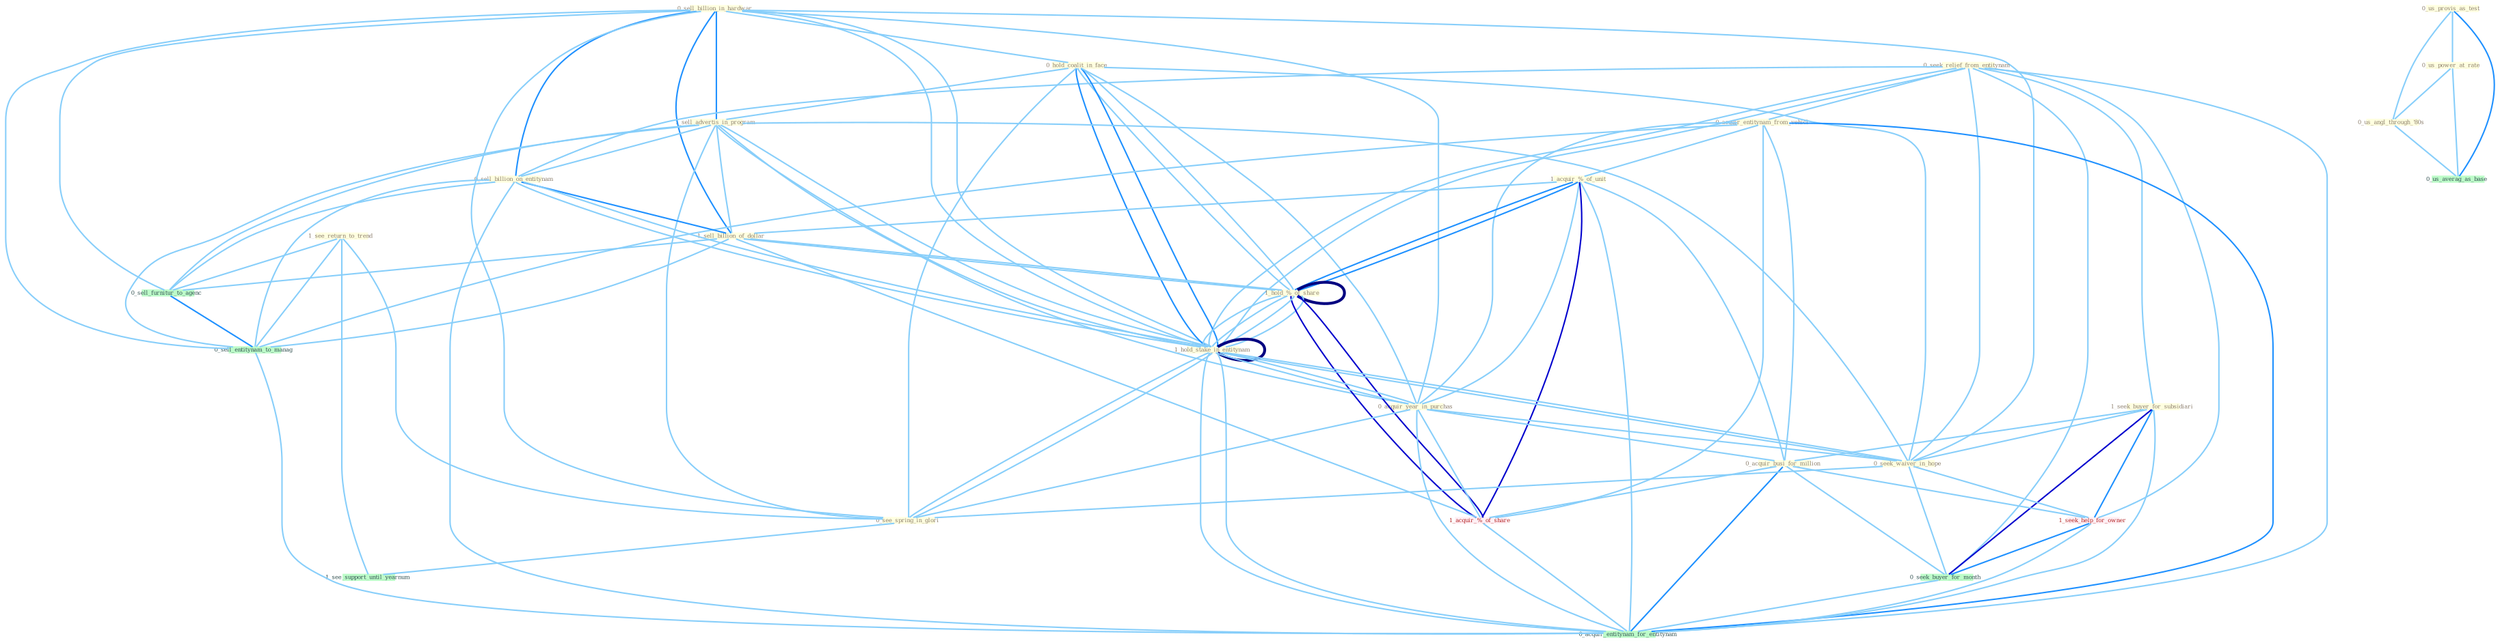 Graph G{ 
    node
    [shape=polygon,style=filled,width=.5,height=.06,color="#BDFCC9",fixedsize=true,fontsize=4,
    fontcolor="#2f4f4f"];
    {node
    [color="#ffffe0", fontcolor="#8b7d6b"] "0_sell_billion_in_hardwar " "0_us_provis_as_test " "0_us_power_at_rate " "0_seek_relief_from_entitynam " "0_hold_coalit_in_face " "1_sell_advertis_in_program " "0_acquir_entitynam_from_vehicl " "1_acquir_%_of_unit " "0_sell_billion_on_entitynam " "1_hold_%_of_share " "1_seek_buyer_for_subsidiari " "1_sell_billion_of_dollar " "1_see_return_to_trend " "1_hold_stake_in_entitynam " "0_acquir_year_in_purchas " "0_acquir_busi_for_million " "0_seek_waiver_in_hope " "0_us_angl_through_'80s " "0_see_spring_in_glori "}
{node [color="#fff0f5", fontcolor="#b22222"] "1_hold_stake_in_entitynam " "1_seek_help_for_owner " "1_acquir_%_of_share "}
edge [color="#B0E2FF"];

	"0_sell_billion_in_hardwar " -- "0_hold_coalit_in_face " [w="1", color="#87cefa" ];
	"0_sell_billion_in_hardwar " -- "1_sell_advertis_in_program " [w="2", color="#1e90ff" , len=0.8];
	"0_sell_billion_in_hardwar " -- "0_sell_billion_on_entitynam " [w="2", color="#1e90ff" , len=0.8];
	"0_sell_billion_in_hardwar " -- "1_sell_billion_of_dollar " [w="2", color="#1e90ff" , len=0.8];
	"0_sell_billion_in_hardwar " -- "1_hold_stake_in_entitynam " [w="1", color="#87cefa" ];
	"0_sell_billion_in_hardwar " -- "0_acquir_year_in_purchas " [w="1", color="#87cefa" ];
	"0_sell_billion_in_hardwar " -- "0_seek_waiver_in_hope " [w="1", color="#87cefa" ];
	"0_sell_billion_in_hardwar " -- "0_see_spring_in_glori " [w="1", color="#87cefa" ];
	"0_sell_billion_in_hardwar " -- "1_hold_stake_in_entitynam " [w="1", color="#87cefa" ];
	"0_sell_billion_in_hardwar " -- "0_sell_furnitur_to_agenc " [w="1", color="#87cefa" ];
	"0_sell_billion_in_hardwar " -- "0_sell_entitynam_to_manag " [w="1", color="#87cefa" ];
	"0_us_provis_as_test " -- "0_us_power_at_rate " [w="1", color="#87cefa" ];
	"0_us_provis_as_test " -- "0_us_angl_through_'80s " [w="1", color="#87cefa" ];
	"0_us_provis_as_test " -- "0_us_averag_as_base " [w="2", color="#1e90ff" , len=0.8];
	"0_us_power_at_rate " -- "0_us_angl_through_'80s " [w="1", color="#87cefa" ];
	"0_us_power_at_rate " -- "0_us_averag_as_base " [w="1", color="#87cefa" ];
	"0_seek_relief_from_entitynam " -- "0_acquir_entitynam_from_vehicl " [w="1", color="#87cefa" ];
	"0_seek_relief_from_entitynam " -- "0_sell_billion_on_entitynam " [w="1", color="#87cefa" ];
	"0_seek_relief_from_entitynam " -- "1_seek_buyer_for_subsidiari " [w="1", color="#87cefa" ];
	"0_seek_relief_from_entitynam " -- "1_hold_stake_in_entitynam " [w="1", color="#87cefa" ];
	"0_seek_relief_from_entitynam " -- "0_seek_waiver_in_hope " [w="1", color="#87cefa" ];
	"0_seek_relief_from_entitynam " -- "1_hold_stake_in_entitynam " [w="1", color="#87cefa" ];
	"0_seek_relief_from_entitynam " -- "1_seek_help_for_owner " [w="1", color="#87cefa" ];
	"0_seek_relief_from_entitynam " -- "0_seek_buyer_for_month " [w="1", color="#87cefa" ];
	"0_seek_relief_from_entitynam " -- "0_acquir_entitynam_for_entitynam " [w="1", color="#87cefa" ];
	"0_hold_coalit_in_face " -- "1_sell_advertis_in_program " [w="1", color="#87cefa" ];
	"0_hold_coalit_in_face " -- "1_hold_%_of_share " [w="1", color="#87cefa" ];
	"0_hold_coalit_in_face " -- "1_hold_stake_in_entitynam " [w="2", color="#1e90ff" , len=0.8];
	"0_hold_coalit_in_face " -- "0_acquir_year_in_purchas " [w="1", color="#87cefa" ];
	"0_hold_coalit_in_face " -- "0_seek_waiver_in_hope " [w="1", color="#87cefa" ];
	"0_hold_coalit_in_face " -- "0_see_spring_in_glori " [w="1", color="#87cefa" ];
	"0_hold_coalit_in_face " -- "1_hold_%_of_share " [w="1", color="#87cefa" ];
	"0_hold_coalit_in_face " -- "1_hold_stake_in_entitynam " [w="2", color="#1e90ff" , len=0.8];
	"1_sell_advertis_in_program " -- "0_sell_billion_on_entitynam " [w="1", color="#87cefa" ];
	"1_sell_advertis_in_program " -- "1_sell_billion_of_dollar " [w="1", color="#87cefa" ];
	"1_sell_advertis_in_program " -- "1_hold_stake_in_entitynam " [w="1", color="#87cefa" ];
	"1_sell_advertis_in_program " -- "0_acquir_year_in_purchas " [w="1", color="#87cefa" ];
	"1_sell_advertis_in_program " -- "0_seek_waiver_in_hope " [w="1", color="#87cefa" ];
	"1_sell_advertis_in_program " -- "0_see_spring_in_glori " [w="1", color="#87cefa" ];
	"1_sell_advertis_in_program " -- "1_hold_stake_in_entitynam " [w="1", color="#87cefa" ];
	"1_sell_advertis_in_program " -- "0_sell_furnitur_to_agenc " [w="1", color="#87cefa" ];
	"1_sell_advertis_in_program " -- "0_sell_entitynam_to_manag " [w="1", color="#87cefa" ];
	"0_acquir_entitynam_from_vehicl " -- "1_acquir_%_of_unit " [w="1", color="#87cefa" ];
	"0_acquir_entitynam_from_vehicl " -- "0_acquir_year_in_purchas " [w="1", color="#87cefa" ];
	"0_acquir_entitynam_from_vehicl " -- "0_acquir_busi_for_million " [w="1", color="#87cefa" ];
	"0_acquir_entitynam_from_vehicl " -- "1_acquir_%_of_share " [w="1", color="#87cefa" ];
	"0_acquir_entitynam_from_vehicl " -- "0_sell_entitynam_to_manag " [w="1", color="#87cefa" ];
	"0_acquir_entitynam_from_vehicl " -- "0_acquir_entitynam_for_entitynam " [w="2", color="#1e90ff" , len=0.8];
	"1_acquir_%_of_unit " -- "1_hold_%_of_share " [w="2", color="#1e90ff" , len=0.8];
	"1_acquir_%_of_unit " -- "1_sell_billion_of_dollar " [w="1", color="#87cefa" ];
	"1_acquir_%_of_unit " -- "0_acquir_year_in_purchas " [w="1", color="#87cefa" ];
	"1_acquir_%_of_unit " -- "0_acquir_busi_for_million " [w="1", color="#87cefa" ];
	"1_acquir_%_of_unit " -- "1_hold_%_of_share " [w="2", color="#1e90ff" , len=0.8];
	"1_acquir_%_of_unit " -- "1_acquir_%_of_share " [w="3", color="#0000cd" , len=0.6];
	"1_acquir_%_of_unit " -- "0_acquir_entitynam_for_entitynam " [w="1", color="#87cefa" ];
	"0_sell_billion_on_entitynam " -- "1_sell_billion_of_dollar " [w="2", color="#1e90ff" , len=0.8];
	"0_sell_billion_on_entitynam " -- "1_hold_stake_in_entitynam " [w="1", color="#87cefa" ];
	"0_sell_billion_on_entitynam " -- "1_hold_stake_in_entitynam " [w="1", color="#87cefa" ];
	"0_sell_billion_on_entitynam " -- "0_sell_furnitur_to_agenc " [w="1", color="#87cefa" ];
	"0_sell_billion_on_entitynam " -- "0_sell_entitynam_to_manag " [w="1", color="#87cefa" ];
	"0_sell_billion_on_entitynam " -- "0_acquir_entitynam_for_entitynam " [w="1", color="#87cefa" ];
	"1_hold_%_of_share " -- "1_sell_billion_of_dollar " [w="1", color="#87cefa" ];
	"1_hold_%_of_share " -- "1_hold_stake_in_entitynam " [w="1", color="#87cefa" ];
	"1_hold_%_of_share " -- "1_hold_%_of_share " [w="4", style=bold, color="#000080", len=0.4];
	"1_hold_%_of_share " -- "1_hold_stake_in_entitynam " [w="1", color="#87cefa" ];
	"1_hold_%_of_share " -- "1_acquir_%_of_share " [w="3", color="#0000cd" , len=0.6];
	"1_seek_buyer_for_subsidiari " -- "0_acquir_busi_for_million " [w="1", color="#87cefa" ];
	"1_seek_buyer_for_subsidiari " -- "0_seek_waiver_in_hope " [w="1", color="#87cefa" ];
	"1_seek_buyer_for_subsidiari " -- "1_seek_help_for_owner " [w="2", color="#1e90ff" , len=0.8];
	"1_seek_buyer_for_subsidiari " -- "0_seek_buyer_for_month " [w="3", color="#0000cd" , len=0.6];
	"1_seek_buyer_for_subsidiari " -- "0_acquir_entitynam_for_entitynam " [w="1", color="#87cefa" ];
	"1_sell_billion_of_dollar " -- "1_hold_%_of_share " [w="1", color="#87cefa" ];
	"1_sell_billion_of_dollar " -- "1_acquir_%_of_share " [w="1", color="#87cefa" ];
	"1_sell_billion_of_dollar " -- "0_sell_furnitur_to_agenc " [w="1", color="#87cefa" ];
	"1_sell_billion_of_dollar " -- "0_sell_entitynam_to_manag " [w="1", color="#87cefa" ];
	"1_see_return_to_trend " -- "0_see_spring_in_glori " [w="1", color="#87cefa" ];
	"1_see_return_to_trend " -- "1_see_support_until_yearnum " [w="1", color="#87cefa" ];
	"1_see_return_to_trend " -- "0_sell_furnitur_to_agenc " [w="1", color="#87cefa" ];
	"1_see_return_to_trend " -- "0_sell_entitynam_to_manag " [w="1", color="#87cefa" ];
	"1_hold_stake_in_entitynam " -- "0_acquir_year_in_purchas " [w="1", color="#87cefa" ];
	"1_hold_stake_in_entitynam " -- "0_seek_waiver_in_hope " [w="1", color="#87cefa" ];
	"1_hold_stake_in_entitynam " -- "0_see_spring_in_glori " [w="1", color="#87cefa" ];
	"1_hold_stake_in_entitynam " -- "1_hold_%_of_share " [w="1", color="#87cefa" ];
	"1_hold_stake_in_entitynam " -- "1_hold_stake_in_entitynam " [w="4", style=bold, color="#000080", len=0.4];
	"1_hold_stake_in_entitynam " -- "0_acquir_entitynam_for_entitynam " [w="1", color="#87cefa" ];
	"0_acquir_year_in_purchas " -- "0_acquir_busi_for_million " [w="1", color="#87cefa" ];
	"0_acquir_year_in_purchas " -- "0_seek_waiver_in_hope " [w="1", color="#87cefa" ];
	"0_acquir_year_in_purchas " -- "0_see_spring_in_glori " [w="1", color="#87cefa" ];
	"0_acquir_year_in_purchas " -- "1_hold_stake_in_entitynam " [w="1", color="#87cefa" ];
	"0_acquir_year_in_purchas " -- "1_acquir_%_of_share " [w="1", color="#87cefa" ];
	"0_acquir_year_in_purchas " -- "0_acquir_entitynam_for_entitynam " [w="1", color="#87cefa" ];
	"0_acquir_busi_for_million " -- "1_seek_help_for_owner " [w="1", color="#87cefa" ];
	"0_acquir_busi_for_million " -- "0_seek_buyer_for_month " [w="1", color="#87cefa" ];
	"0_acquir_busi_for_million " -- "1_acquir_%_of_share " [w="1", color="#87cefa" ];
	"0_acquir_busi_for_million " -- "0_acquir_entitynam_for_entitynam " [w="2", color="#1e90ff" , len=0.8];
	"0_seek_waiver_in_hope " -- "0_see_spring_in_glori " [w="1", color="#87cefa" ];
	"0_seek_waiver_in_hope " -- "1_hold_stake_in_entitynam " [w="1", color="#87cefa" ];
	"0_seek_waiver_in_hope " -- "1_seek_help_for_owner " [w="1", color="#87cefa" ];
	"0_seek_waiver_in_hope " -- "0_seek_buyer_for_month " [w="1", color="#87cefa" ];
	"0_us_angl_through_'80s " -- "0_us_averag_as_base " [w="1", color="#87cefa" ];
	"0_see_spring_in_glori " -- "1_hold_stake_in_entitynam " [w="1", color="#87cefa" ];
	"0_see_spring_in_glori " -- "1_see_support_until_yearnum " [w="1", color="#87cefa" ];
	"1_hold_%_of_share " -- "1_hold_stake_in_entitynam " [w="1", color="#87cefa" ];
	"1_hold_%_of_share " -- "1_acquir_%_of_share " [w="3", color="#0000cd" , len=0.6];
	"1_hold_stake_in_entitynam " -- "0_acquir_entitynam_for_entitynam " [w="1", color="#87cefa" ];
	"1_seek_help_for_owner " -- "0_seek_buyer_for_month " [w="2", color="#1e90ff" , len=0.8];
	"1_seek_help_for_owner " -- "0_acquir_entitynam_for_entitynam " [w="1", color="#87cefa" ];
	"0_seek_buyer_for_month " -- "0_acquir_entitynam_for_entitynam " [w="1", color="#87cefa" ];
	"1_acquir_%_of_share " -- "0_acquir_entitynam_for_entitynam " [w="1", color="#87cefa" ];
	"0_sell_furnitur_to_agenc " -- "0_sell_entitynam_to_manag " [w="2", color="#1e90ff" , len=0.8];
	"0_sell_entitynam_to_manag " -- "0_acquir_entitynam_for_entitynam " [w="1", color="#87cefa" ];
}